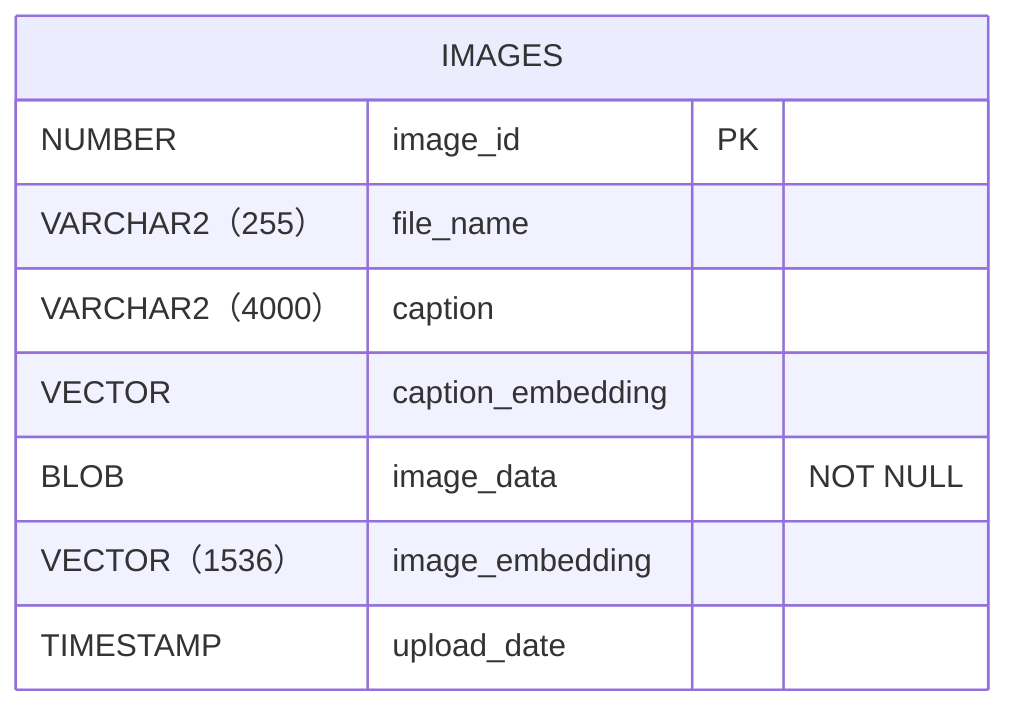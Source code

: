 erDiagram
    IMAGES {
        NUMBER image_id PK
        VARCHAR2（255） file_name 
        VARCHAR2（4000） caption 
        VECTOR caption_embedding 
        BLOB image_data "NOT NULL"
        VECTOR（1536） image_embedding 
        TIMESTAMP upload_date 
    }